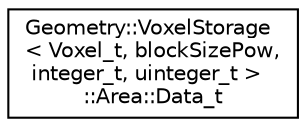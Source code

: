 digraph "Graphical Class Hierarchy"
{
  edge [fontname="Helvetica",fontsize="10",labelfontname="Helvetica",labelfontsize="10"];
  node [fontname="Helvetica",fontsize="10",shape=record];
  rankdir="LR";
  Node1 [label="Geometry::VoxelStorage\l\< Voxel_t, blockSizePow,\l integer_t, uinteger_t \>\l::Area::Data_t",height=0.2,width=0.4,color="black", fillcolor="white", style="filled",URL="$unionGeometry_1_1VoxelStorage_1_1Area_1_1Data__t.html"];
}
